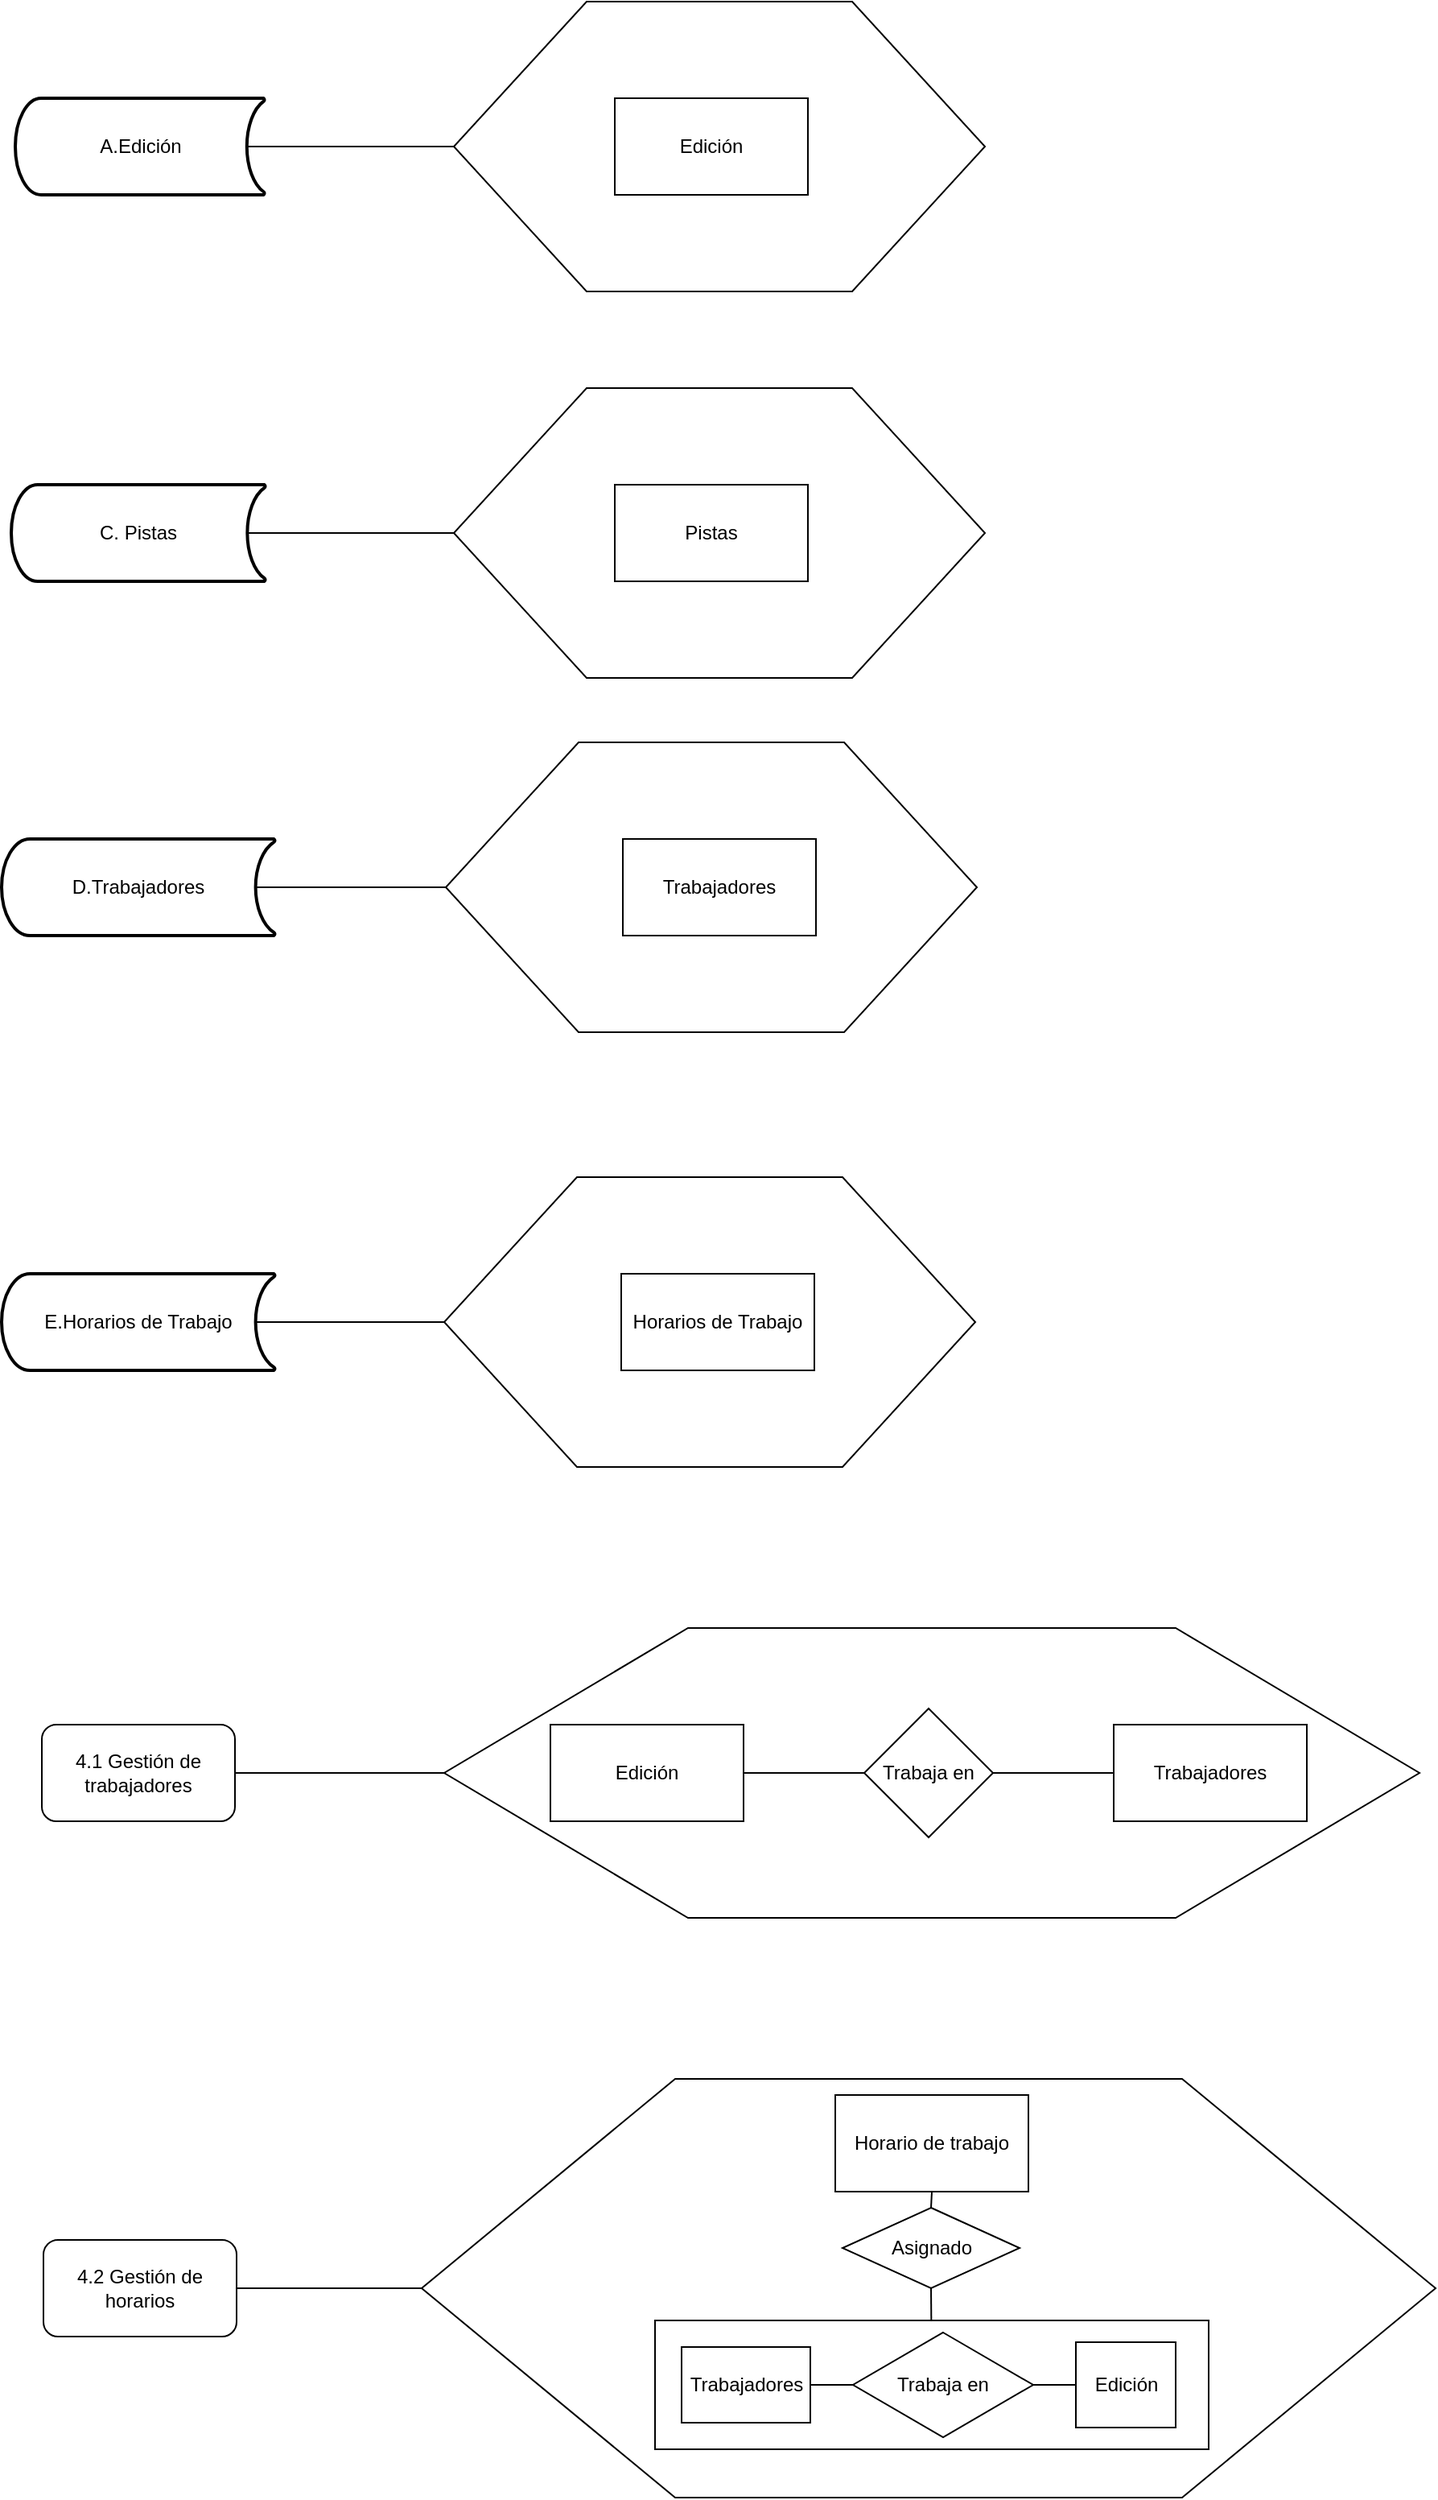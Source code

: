 <mxfile version="12.3.1" type="google" pages="1"><diagram id="iyy-sDCPWaRldzVmpK7z" name="Page-1"><mxGraphModel dx="458" dy="784" grid="1" gridSize="10" guides="1" tooltips="1" connect="1" arrows="1" fold="1" page="1" pageScale="1" pageWidth="827" pageHeight="1169" math="0" shadow="0"><root><mxCell id="0"/><mxCell id="1" parent="0"/><mxCell id="0oyPmpROUrRk7dSSs9nX-1" value="D.Trabajadores" style="strokeWidth=2;html=1;shape=mxgraph.flowchart.stored_data;whiteSpace=wrap;" parent="1" vertex="1"><mxGeometry x="99" y="520" width="170" height="60" as="geometry"/></mxCell><mxCell id="0oyPmpROUrRk7dSSs9nX-2" value="E.Horarios de Trabajo" style="strokeWidth=2;html=1;shape=mxgraph.flowchart.stored_data;whiteSpace=wrap;" parent="1" vertex="1"><mxGeometry x="99" y="790" width="170" height="60" as="geometry"/></mxCell><mxCell id="0oyPmpROUrRk7dSSs9nX-3" value="C. Pistas" style="strokeWidth=2;html=1;shape=mxgraph.flowchart.stored_data;whiteSpace=wrap;" parent="1" vertex="1"><mxGeometry x="105" y="300" width="158" height="60" as="geometry"/></mxCell><mxCell id="0oyPmpROUrRk7dSSs9nX-4" value="A.Edición" style="strokeWidth=2;html=1;shape=mxgraph.flowchart.stored_data;whiteSpace=wrap;" parent="1" vertex="1"><mxGeometry x="107.5" y="60" width="155" height="60" as="geometry"/></mxCell><mxCell id="0oyPmpROUrRk7dSSs9nX-5" value="4.1 Gestión de trabajadores" style="rounded=1;whiteSpace=wrap;html=1;" parent="1" vertex="1"><mxGeometry x="124" y="1070" width="120" height="60" as="geometry"/></mxCell><mxCell id="0oyPmpROUrRk7dSSs9nX-6" value="4.2 Gestión de horarios" style="rounded=1;whiteSpace=wrap;html=1;" parent="1" vertex="1"><mxGeometry x="125" y="1390" width="120" height="60" as="geometry"/></mxCell><mxCell id="0oyPmpROUrRk7dSSs9nX-8" value="" style="shape=hexagon;perimeter=hexagonPerimeter2;whiteSpace=wrap;html=1;" parent="1" vertex="1"><mxGeometry x="380" width="330" height="180" as="geometry"/></mxCell><mxCell id="0oyPmpROUrRk7dSSs9nX-9" value="Edición" style="rounded=0;whiteSpace=wrap;html=1;" parent="1" vertex="1"><mxGeometry x="480" y="60" width="120" height="60" as="geometry"/></mxCell><mxCell id="0oyPmpROUrRk7dSSs9nX-11" value="" style="endArrow=none;html=1;exitX=0.93;exitY=0.5;exitDx=0;exitDy=0;exitPerimeter=0;entryX=0;entryY=0.5;entryDx=0;entryDy=0;" parent="1" source="0oyPmpROUrRk7dSSs9nX-4" target="0oyPmpROUrRk7dSSs9nX-8" edge="1"><mxGeometry width="50" height="50" relative="1" as="geometry"><mxPoint x="290" y="280" as="sourcePoint"/><mxPoint x="340" y="230" as="targetPoint"/></mxGeometry></mxCell><mxCell id="0oyPmpROUrRk7dSSs9nX-12" value="" style="shape=hexagon;perimeter=hexagonPerimeter2;whiteSpace=wrap;html=1;" parent="1" vertex="1"><mxGeometry x="380" y="240" width="330" height="180" as="geometry"/></mxCell><mxCell id="0oyPmpROUrRk7dSSs9nX-13" value="Pistas" style="rounded=0;whiteSpace=wrap;html=1;" parent="1" vertex="1"><mxGeometry x="480" y="300" width="120" height="60" as="geometry"/></mxCell><mxCell id="0oyPmpROUrRk7dSSs9nX-15" value="" style="endArrow=none;html=1;exitX=0.93;exitY=0.5;exitDx=0;exitDy=0;exitPerimeter=0;entryX=0;entryY=0.5;entryDx=0;entryDy=0;" parent="1" source="0oyPmpROUrRk7dSSs9nX-3" target="0oyPmpROUrRk7dSSs9nX-12" edge="1"><mxGeometry width="50" height="50" relative="1" as="geometry"><mxPoint x="290" y="350" as="sourcePoint"/><mxPoint x="340" y="300" as="targetPoint"/></mxGeometry></mxCell><mxCell id="0oyPmpROUrRk7dSSs9nX-16" value="" style="shape=hexagon;perimeter=hexagonPerimeter2;whiteSpace=wrap;html=1;" parent="1" vertex="1"><mxGeometry x="375" y="460" width="330" height="180" as="geometry"/></mxCell><mxCell id="0oyPmpROUrRk7dSSs9nX-17" value="" style="shape=hexagon;perimeter=hexagonPerimeter2;whiteSpace=wrap;html=1;" parent="1" vertex="1"><mxGeometry x="374" y="730" width="330" height="180" as="geometry"/></mxCell><mxCell id="0oyPmpROUrRk7dSSs9nX-18" value="" style="shape=hexagon;perimeter=hexagonPerimeter2;whiteSpace=wrap;html=1;" parent="1" vertex="1"><mxGeometry x="374" y="1010" width="606" height="180" as="geometry"/></mxCell><mxCell id="0oyPmpROUrRk7dSSs9nX-19" value="&lt;div&gt;&lt;br&gt;&lt;/div&gt;" style="shape=hexagon;perimeter=hexagonPerimeter2;whiteSpace=wrap;html=1;" parent="1" vertex="1"><mxGeometry x="360" y="1290" width="630" height="260" as="geometry"/></mxCell><mxCell id="0oyPmpROUrRk7dSSs9nX-20" value="" style="endArrow=none;html=1;exitX=0.93;exitY=0.5;exitDx=0;exitDy=0;exitPerimeter=0;entryX=0;entryY=0.5;entryDx=0;entryDy=0;" parent="1" source="0oyPmpROUrRk7dSSs9nX-1" target="0oyPmpROUrRk7dSSs9nX-16" edge="1"><mxGeometry width="50" height="50" relative="1" as="geometry"><mxPoint x="310" y="560" as="sourcePoint"/><mxPoint x="360" y="510" as="targetPoint"/></mxGeometry></mxCell><mxCell id="0oyPmpROUrRk7dSSs9nX-21" value="" style="endArrow=none;html=1;exitX=0.93;exitY=0.5;exitDx=0;exitDy=0;exitPerimeter=0;entryX=0;entryY=0.5;entryDx=0;entryDy=0;" parent="1" source="0oyPmpROUrRk7dSSs9nX-2" target="0oyPmpROUrRk7dSSs9nX-17" edge="1"><mxGeometry width="50" height="50" relative="1" as="geometry"><mxPoint x="319" y="810" as="sourcePoint"/><mxPoint x="369" y="760" as="targetPoint"/></mxGeometry></mxCell><mxCell id="0oyPmpROUrRk7dSSs9nX-22" value="" style="endArrow=none;html=1;exitX=1;exitY=0.5;exitDx=0;exitDy=0;entryX=0;entryY=0.5;entryDx=0;entryDy=0;" parent="1" source="0oyPmpROUrRk7dSSs9nX-5" target="0oyPmpROUrRk7dSSs9nX-18" edge="1"><mxGeometry width="50" height="50" relative="1" as="geometry"><mxPoint x="309" y="1140" as="sourcePoint"/><mxPoint x="359" y="1090" as="targetPoint"/></mxGeometry></mxCell><mxCell id="0oyPmpROUrRk7dSSs9nX-23" value="Trabajadores" style="rounded=0;whiteSpace=wrap;html=1;" parent="1" vertex="1"><mxGeometry x="485" y="520" width="120" height="60" as="geometry"/></mxCell><mxCell id="0oyPmpROUrRk7dSSs9nX-24" value="Horarios de Trabajo" style="rounded=0;whiteSpace=wrap;html=1;" parent="1" vertex="1"><mxGeometry x="484" y="790" width="120" height="60" as="geometry"/></mxCell><mxCell id="0oyPmpROUrRk7dSSs9nX-25" value="" style="endArrow=none;html=1;exitX=1;exitY=0.5;exitDx=0;exitDy=0;entryX=0;entryY=0.5;entryDx=0;entryDy=0;" parent="1" source="0oyPmpROUrRk7dSSs9nX-6" target="0oyPmpROUrRk7dSSs9nX-19" edge="1"><mxGeometry width="50" height="50" relative="1" as="geometry"><mxPoint x="299" y="1400" as="sourcePoint"/><mxPoint x="349" y="1350" as="targetPoint"/></mxGeometry></mxCell><mxCell id="0oyPmpROUrRk7dSSs9nX-26" value="Edición" style="rounded=0;whiteSpace=wrap;html=1;" parent="1" vertex="1"><mxGeometry x="440" y="1070" width="120" height="60" as="geometry"/></mxCell><mxCell id="0oyPmpROUrRk7dSSs9nX-27" value="Trabajadores" style="rounded=0;whiteSpace=wrap;html=1;" parent="1" vertex="1"><mxGeometry x="790" y="1070" width="120" height="60" as="geometry"/></mxCell><mxCell id="0oyPmpROUrRk7dSSs9nX-29" value="Trabaja en" style="rhombus;whiteSpace=wrap;html=1;" parent="1" vertex="1"><mxGeometry x="635" y="1060" width="80" height="80" as="geometry"/></mxCell><mxCell id="0oyPmpROUrRk7dSSs9nX-30" value="" style="endArrow=none;html=1;exitX=1;exitY=0.5;exitDx=0;exitDy=0;entryX=0;entryY=0.5;entryDx=0;entryDy=0;" parent="1" source="0oyPmpROUrRk7dSSs9nX-26" target="0oyPmpROUrRk7dSSs9nX-29" edge="1"><mxGeometry width="50" height="50" relative="1" as="geometry"><mxPoint x="590" y="1180" as="sourcePoint"/><mxPoint x="640" y="1130" as="targetPoint"/></mxGeometry></mxCell><mxCell id="0oyPmpROUrRk7dSSs9nX-31" value="" style="endArrow=none;html=1;exitX=1;exitY=0.5;exitDx=0;exitDy=0;entryX=0;entryY=0.5;entryDx=0;entryDy=0;" parent="1" source="0oyPmpROUrRk7dSSs9nX-29" target="0oyPmpROUrRk7dSSs9nX-27" edge="1"><mxGeometry width="50" height="50" relative="1" as="geometry"><mxPoint x="650" y="1250" as="sourcePoint"/><mxPoint x="700" y="1200" as="targetPoint"/></mxGeometry></mxCell><mxCell id="0oyPmpROUrRk7dSSs9nX-33" value="Horario de trabajo" style="rounded=0;whiteSpace=wrap;html=1;" parent="1" vertex="1"><mxGeometry x="617" y="1300" width="120" height="60" as="geometry"/></mxCell><mxCell id="0oyPmpROUrRk7dSSs9nX-34" value="Asignado" style="rhombus;whiteSpace=wrap;html=1;" parent="1" vertex="1"><mxGeometry x="621.5" y="1370" width="110" height="50" as="geometry"/></mxCell><mxCell id="0oyPmpROUrRk7dSSs9nX-35" value="" style="endArrow=none;html=1;entryX=0.5;entryY=0;entryDx=0;entryDy=0;exitX=0.5;exitY=1;exitDx=0;exitDy=0;" parent="1" source="0oyPmpROUrRk7dSSs9nX-33" target="0oyPmpROUrRk7dSSs9nX-34" edge="1"><mxGeometry width="50" height="50" relative="1" as="geometry"><mxPoint x="439" y="1420" as="sourcePoint"/><mxPoint x="489" y="1370" as="targetPoint"/></mxGeometry></mxCell><mxCell id="0oyPmpROUrRk7dSSs9nX-36" value="" style="rounded=0;whiteSpace=wrap;html=1;" parent="1" vertex="1"><mxGeometry x="505" y="1440" width="344" height="80" as="geometry"/></mxCell><mxCell id="0oyPmpROUrRk7dSSs9nX-37" value="Trabajadores" style="rounded=0;whiteSpace=wrap;html=1;" parent="1" vertex="1"><mxGeometry x="521.5" y="1456.5" width="80" height="47" as="geometry"/></mxCell><mxCell id="0oyPmpROUrRk7dSSs9nX-38" value="Edición" style="rounded=0;whiteSpace=wrap;html=1;" parent="1" vertex="1"><mxGeometry x="766.5" y="1453.5" width="62" height="53" as="geometry"/></mxCell><mxCell id="0oyPmpROUrRk7dSSs9nX-39" value="Trabaja en" style="rhombus;whiteSpace=wrap;html=1;" parent="1" vertex="1"><mxGeometry x="628" y="1447.5" width="112" height="65" as="geometry"/></mxCell><mxCell id="0oyPmpROUrRk7dSSs9nX-40" value="" style="endArrow=none;html=1;exitX=1;exitY=0.5;exitDx=0;exitDy=0;entryX=0;entryY=0.5;entryDx=0;entryDy=0;" parent="1" source="0oyPmpROUrRk7dSSs9nX-37" target="0oyPmpROUrRk7dSSs9nX-39" edge="1"><mxGeometry width="50" height="50" relative="1" as="geometry"><mxPoint x="554.5" y="1510.5" as="sourcePoint"/><mxPoint x="604.5" y="1460.5" as="targetPoint"/></mxGeometry></mxCell><mxCell id="0oyPmpROUrRk7dSSs9nX-41" value="" style="endArrow=none;html=1;exitX=0;exitY=0.5;exitDx=0;exitDy=0;entryX=1;entryY=0.5;entryDx=0;entryDy=0;" parent="1" source="0oyPmpROUrRk7dSSs9nX-38" target="0oyPmpROUrRk7dSSs9nX-39" edge="1"><mxGeometry width="50" height="50" relative="1" as="geometry"><mxPoint x="634.5" y="1440.5" as="sourcePoint"/><mxPoint x="684.5" y="1390.5" as="targetPoint"/></mxGeometry></mxCell><mxCell id="0oyPmpROUrRk7dSSs9nX-42" value="" style="endArrow=none;html=1;entryX=0.5;entryY=1;entryDx=0;entryDy=0;" parent="1" source="0oyPmpROUrRk7dSSs9nX-36" target="0oyPmpROUrRk7dSSs9nX-34" edge="1"><mxGeometry width="50" height="50" relative="1" as="geometry"><mxPoint x="279" y="1810" as="sourcePoint"/><mxPoint x="329" y="1760" as="targetPoint"/></mxGeometry></mxCell></root></mxGraphModel></diagram></mxfile>